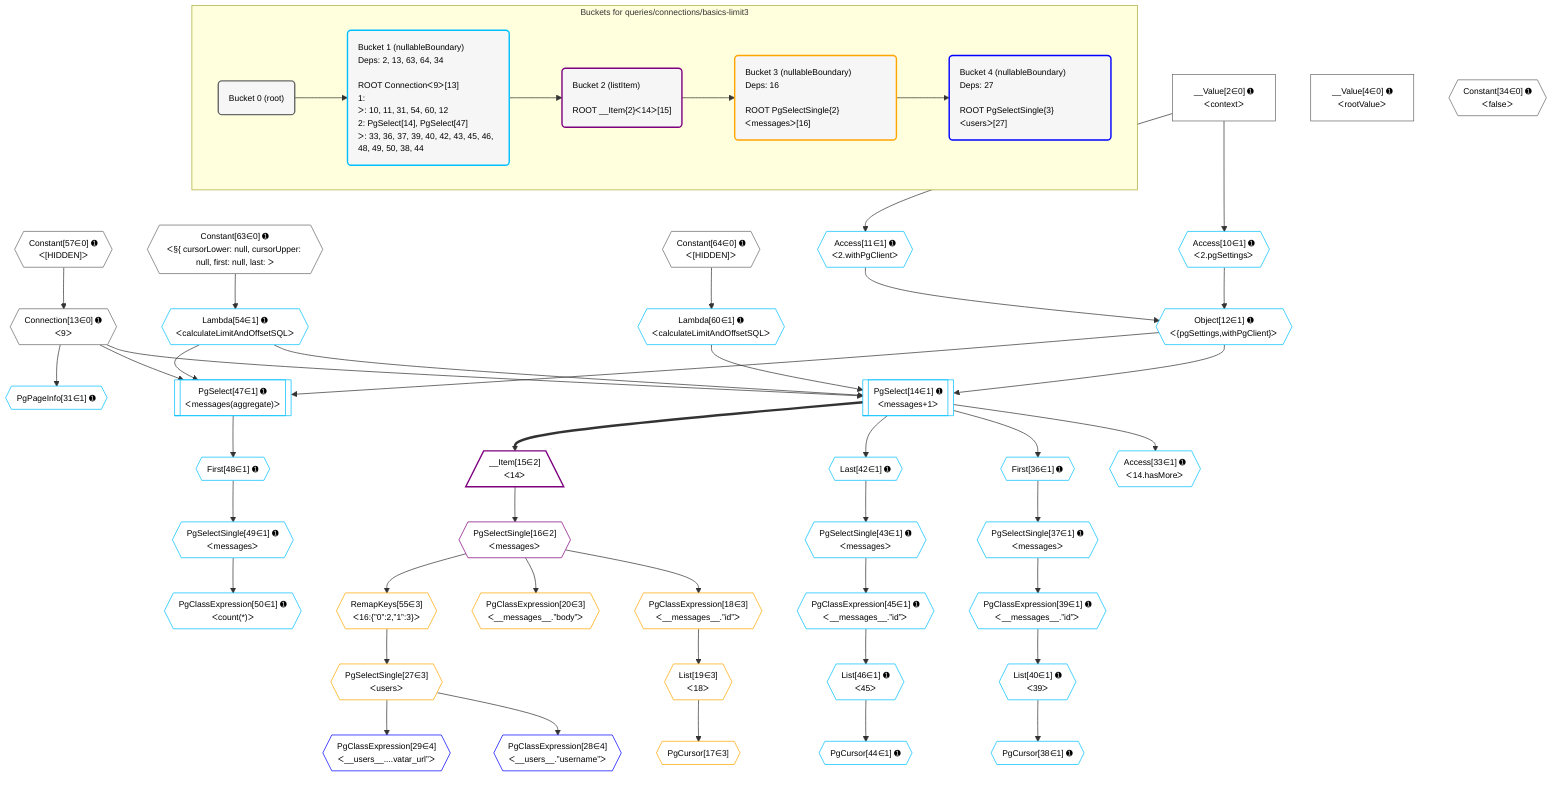 %%{init: {'themeVariables': { 'fontSize': '12px'}}}%%
graph TD
    classDef path fill:#eee,stroke:#000,color:#000
    classDef plan fill:#fff,stroke-width:1px,color:#000
    classDef itemplan fill:#fff,stroke-width:2px,color:#000
    classDef unbatchedplan fill:#dff,stroke-width:1px,color:#000
    classDef sideeffectplan fill:#fcc,stroke-width:2px,color:#000
    classDef bucket fill:#f6f6f6,color:#000,stroke-width:2px,text-align:left


    %% plan dependencies
    Connection13{{"Connection[13∈0] ➊<br />ᐸ9ᐳ"}}:::plan
    Constant57{{"Constant[57∈0] ➊<br />ᐸ[HIDDEN]ᐳ"}}:::plan
    Constant57 --> Connection13
    __Value2["__Value[2∈0] ➊<br />ᐸcontextᐳ"]:::plan
    __Value4["__Value[4∈0] ➊<br />ᐸrootValueᐳ"]:::plan
    Constant34{{"Constant[34∈0] ➊<br />ᐸfalseᐳ"}}:::plan
    Constant63{{"Constant[63∈0] ➊<br />ᐸ§{ cursorLower: null, cursorUpper: null, first: null, last: ᐳ"}}:::plan
    Constant64{{"Constant[64∈0] ➊<br />ᐸ[HIDDEN]ᐳ"}}:::plan
    PgSelect14[["PgSelect[14∈1] ➊<br />ᐸmessages+1ᐳ"]]:::plan
    Object12{{"Object[12∈1] ➊<br />ᐸ{pgSettings,withPgClient}ᐳ"}}:::plan
    Lambda54{{"Lambda[54∈1] ➊<br />ᐸcalculateLimitAndOffsetSQLᐳ"}}:::plan
    Lambda60{{"Lambda[60∈1] ➊<br />ᐸcalculateLimitAndOffsetSQLᐳ"}}:::plan
    Object12 & Connection13 & Lambda54 & Lambda60 --> PgSelect14
    PgSelect47[["PgSelect[47∈1] ➊<br />ᐸmessages(aggregate)ᐳ"]]:::plan
    Object12 & Connection13 & Lambda54 --> PgSelect47
    Access10{{"Access[10∈1] ➊<br />ᐸ2.pgSettingsᐳ"}}:::plan
    Access11{{"Access[11∈1] ➊<br />ᐸ2.withPgClientᐳ"}}:::plan
    Access10 & Access11 --> Object12
    __Value2 --> Access10
    __Value2 --> Access11
    PgPageInfo31{{"PgPageInfo[31∈1] ➊"}}:::plan
    Connection13 --> PgPageInfo31
    Access33{{"Access[33∈1] ➊<br />ᐸ14.hasMoreᐳ"}}:::plan
    PgSelect14 --> Access33
    First36{{"First[36∈1] ➊"}}:::plan
    PgSelect14 --> First36
    PgSelectSingle37{{"PgSelectSingle[37∈1] ➊<br />ᐸmessagesᐳ"}}:::plan
    First36 --> PgSelectSingle37
    PgCursor38{{"PgCursor[38∈1] ➊"}}:::plan
    List40{{"List[40∈1] ➊<br />ᐸ39ᐳ"}}:::plan
    List40 --> PgCursor38
    PgClassExpression39{{"PgClassExpression[39∈1] ➊<br />ᐸ__messages__.”id”ᐳ"}}:::plan
    PgSelectSingle37 --> PgClassExpression39
    PgClassExpression39 --> List40
    Last42{{"Last[42∈1] ➊"}}:::plan
    PgSelect14 --> Last42
    PgSelectSingle43{{"PgSelectSingle[43∈1] ➊<br />ᐸmessagesᐳ"}}:::plan
    Last42 --> PgSelectSingle43
    PgCursor44{{"PgCursor[44∈1] ➊"}}:::plan
    List46{{"List[46∈1] ➊<br />ᐸ45ᐳ"}}:::plan
    List46 --> PgCursor44
    PgClassExpression45{{"PgClassExpression[45∈1] ➊<br />ᐸ__messages__.”id”ᐳ"}}:::plan
    PgSelectSingle43 --> PgClassExpression45
    PgClassExpression45 --> List46
    First48{{"First[48∈1] ➊"}}:::plan
    PgSelect47 --> First48
    PgSelectSingle49{{"PgSelectSingle[49∈1] ➊<br />ᐸmessagesᐳ"}}:::plan
    First48 --> PgSelectSingle49
    PgClassExpression50{{"PgClassExpression[50∈1] ➊<br />ᐸcount(*)ᐳ"}}:::plan
    PgSelectSingle49 --> PgClassExpression50
    Constant63 --> Lambda54
    Constant64 --> Lambda60
    __Item15[/"__Item[15∈2]<br />ᐸ14ᐳ"\]:::itemplan
    PgSelect14 ==> __Item15
    PgSelectSingle16{{"PgSelectSingle[16∈2]<br />ᐸmessagesᐳ"}}:::plan
    __Item15 --> PgSelectSingle16
    PgCursor17{{"PgCursor[17∈3]"}}:::plan
    List19{{"List[19∈3]<br />ᐸ18ᐳ"}}:::plan
    List19 --> PgCursor17
    PgClassExpression18{{"PgClassExpression[18∈3]<br />ᐸ__messages__.”id”ᐳ"}}:::plan
    PgSelectSingle16 --> PgClassExpression18
    PgClassExpression18 --> List19
    PgClassExpression20{{"PgClassExpression[20∈3]<br />ᐸ__messages__.”body”ᐳ"}}:::plan
    PgSelectSingle16 --> PgClassExpression20
    PgSelectSingle27{{"PgSelectSingle[27∈3]<br />ᐸusersᐳ"}}:::plan
    RemapKeys55{{"RemapKeys[55∈3]<br />ᐸ16:{”0”:2,”1”:3}ᐳ"}}:::plan
    RemapKeys55 --> PgSelectSingle27
    PgSelectSingle16 --> RemapKeys55
    PgClassExpression28{{"PgClassExpression[28∈4]<br />ᐸ__users__.”username”ᐳ"}}:::plan
    PgSelectSingle27 --> PgClassExpression28
    PgClassExpression29{{"PgClassExpression[29∈4]<br />ᐸ__users__....vatar_url”ᐳ"}}:::plan
    PgSelectSingle27 --> PgClassExpression29

    %% define steps

    subgraph "Buckets for queries/connections/basics-limit3"
    Bucket0("Bucket 0 (root)"):::bucket
    classDef bucket0 stroke:#696969
    class Bucket0,__Value2,__Value4,Connection13,Constant34,Constant57,Constant63,Constant64 bucket0
    Bucket1("Bucket 1 (nullableBoundary)<br />Deps: 2, 13, 63, 64, 34<br /><br />ROOT Connectionᐸ9ᐳ[13]<br />1: <br />ᐳ: 10, 11, 31, 54, 60, 12<br />2: PgSelect[14], PgSelect[47]<br />ᐳ: 33, 36, 37, 39, 40, 42, 43, 45, 46, 48, 49, 50, 38, 44"):::bucket
    classDef bucket1 stroke:#00bfff
    class Bucket1,Access10,Access11,Object12,PgSelect14,PgPageInfo31,Access33,First36,PgSelectSingle37,PgCursor38,PgClassExpression39,List40,Last42,PgSelectSingle43,PgCursor44,PgClassExpression45,List46,PgSelect47,First48,PgSelectSingle49,PgClassExpression50,Lambda54,Lambda60 bucket1
    Bucket2("Bucket 2 (listItem)<br /><br />ROOT __Item{2}ᐸ14ᐳ[15]"):::bucket
    classDef bucket2 stroke:#7f007f
    class Bucket2,__Item15,PgSelectSingle16 bucket2
    Bucket3("Bucket 3 (nullableBoundary)<br />Deps: 16<br /><br />ROOT PgSelectSingle{2}ᐸmessagesᐳ[16]"):::bucket
    classDef bucket3 stroke:#ffa500
    class Bucket3,PgCursor17,PgClassExpression18,List19,PgClassExpression20,PgSelectSingle27,RemapKeys55 bucket3
    Bucket4("Bucket 4 (nullableBoundary)<br />Deps: 27<br /><br />ROOT PgSelectSingle{3}ᐸusersᐳ[27]"):::bucket
    classDef bucket4 stroke:#0000ff
    class Bucket4,PgClassExpression28,PgClassExpression29 bucket4
    Bucket0 --> Bucket1
    Bucket1 --> Bucket2
    Bucket2 --> Bucket3
    Bucket3 --> Bucket4
    end